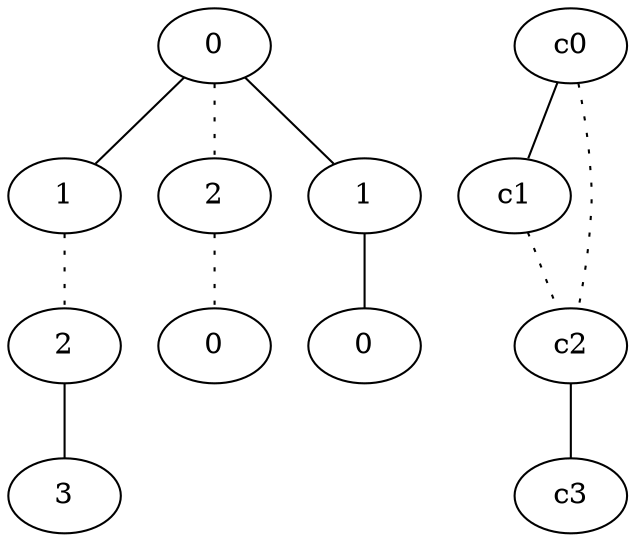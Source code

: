 graph {
a0[label=0];
a1[label=1];
a2[label=2];
a3[label=3];
a4[label=2];
a5[label=0];
a6[label=1];
a7[label=0];
a0 -- a1;
a0 -- a4 [style=dotted];
a0 -- a6;
a1 -- a2 [style=dotted];
a2 -- a3;
a4 -- a5 [style=dotted];
a6 -- a7;
c0 -- c1;
c0 -- c2 [style=dotted];
c1 -- c2 [style=dotted];
c2 -- c3;
}
